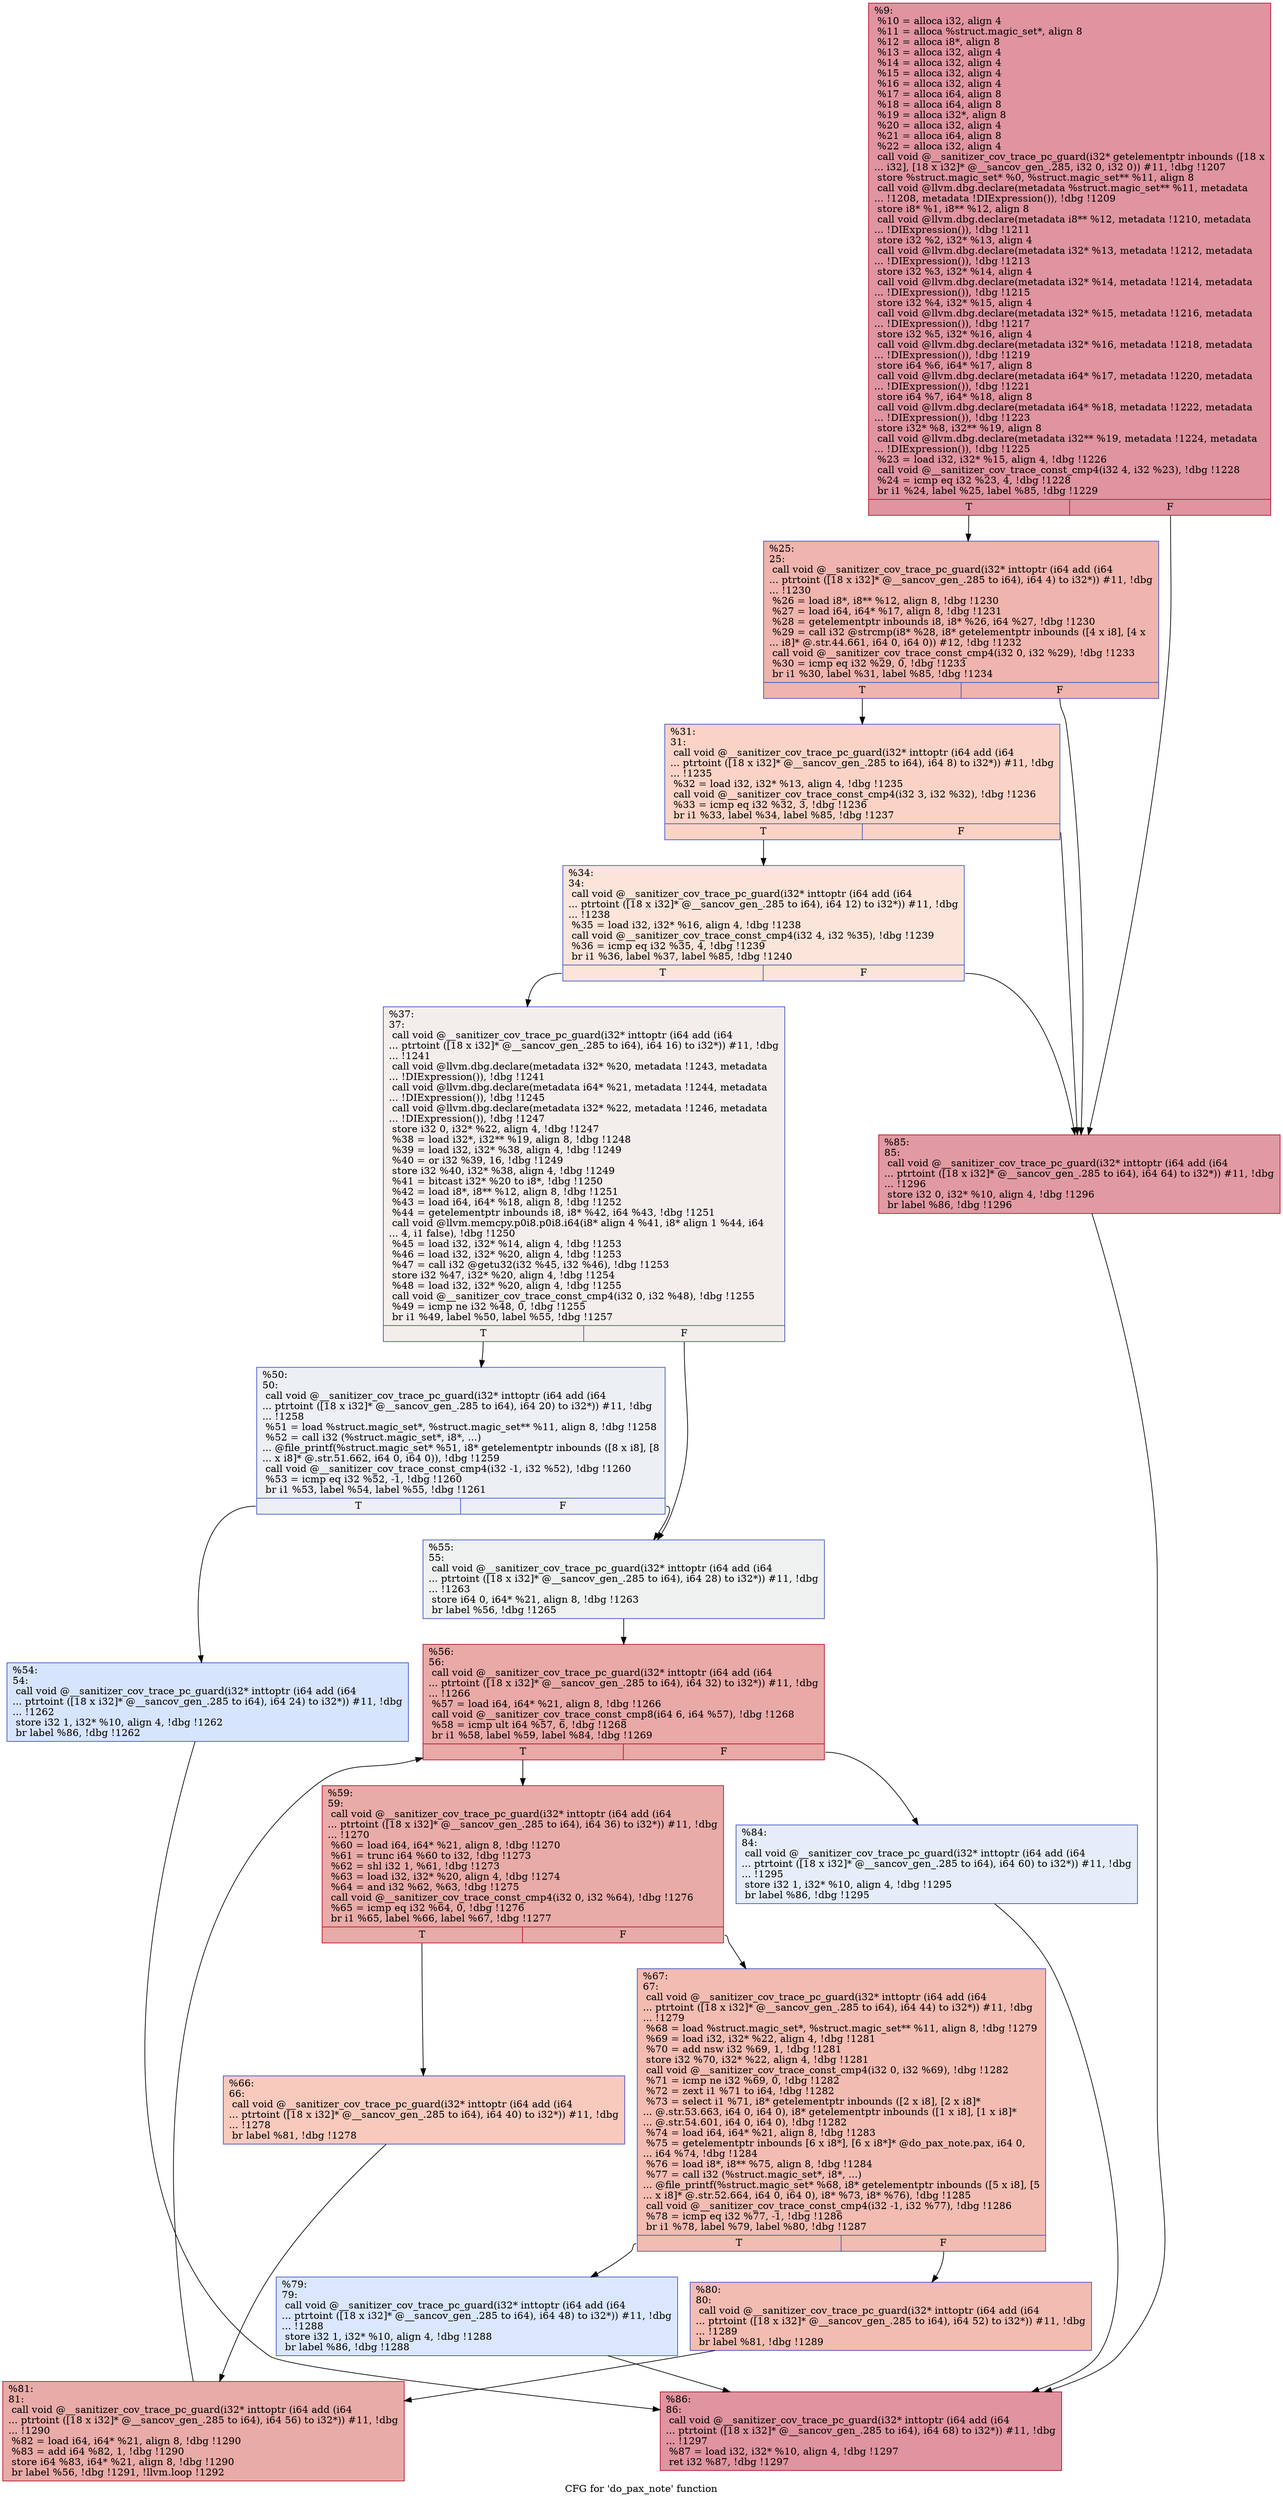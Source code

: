 digraph "CFG for 'do_pax_note' function" {
	label="CFG for 'do_pax_note' function";

	Node0x559c5cef6310 [shape=record,color="#b70d28ff", style=filled, fillcolor="#b70d2870",label="{%9:\l  %10 = alloca i32, align 4\l  %11 = alloca %struct.magic_set*, align 8\l  %12 = alloca i8*, align 8\l  %13 = alloca i32, align 4\l  %14 = alloca i32, align 4\l  %15 = alloca i32, align 4\l  %16 = alloca i32, align 4\l  %17 = alloca i64, align 8\l  %18 = alloca i64, align 8\l  %19 = alloca i32*, align 8\l  %20 = alloca i32, align 4\l  %21 = alloca i64, align 8\l  %22 = alloca i32, align 4\l  call void @__sanitizer_cov_trace_pc_guard(i32* getelementptr inbounds ([18 x\l... i32], [18 x i32]* @__sancov_gen_.285, i32 0, i32 0)) #11, !dbg !1207\l  store %struct.magic_set* %0, %struct.magic_set** %11, align 8\l  call void @llvm.dbg.declare(metadata %struct.magic_set** %11, metadata\l... !1208, metadata !DIExpression()), !dbg !1209\l  store i8* %1, i8** %12, align 8\l  call void @llvm.dbg.declare(metadata i8** %12, metadata !1210, metadata\l... !DIExpression()), !dbg !1211\l  store i32 %2, i32* %13, align 4\l  call void @llvm.dbg.declare(metadata i32* %13, metadata !1212, metadata\l... !DIExpression()), !dbg !1213\l  store i32 %3, i32* %14, align 4\l  call void @llvm.dbg.declare(metadata i32* %14, metadata !1214, metadata\l... !DIExpression()), !dbg !1215\l  store i32 %4, i32* %15, align 4\l  call void @llvm.dbg.declare(metadata i32* %15, metadata !1216, metadata\l... !DIExpression()), !dbg !1217\l  store i32 %5, i32* %16, align 4\l  call void @llvm.dbg.declare(metadata i32* %16, metadata !1218, metadata\l... !DIExpression()), !dbg !1219\l  store i64 %6, i64* %17, align 8\l  call void @llvm.dbg.declare(metadata i64* %17, metadata !1220, metadata\l... !DIExpression()), !dbg !1221\l  store i64 %7, i64* %18, align 8\l  call void @llvm.dbg.declare(metadata i64* %18, metadata !1222, metadata\l... !DIExpression()), !dbg !1223\l  store i32* %8, i32** %19, align 8\l  call void @llvm.dbg.declare(metadata i32** %19, metadata !1224, metadata\l... !DIExpression()), !dbg !1225\l  %23 = load i32, i32* %15, align 4, !dbg !1226\l  call void @__sanitizer_cov_trace_const_cmp4(i32 4, i32 %23), !dbg !1228\l  %24 = icmp eq i32 %23, 4, !dbg !1228\l  br i1 %24, label %25, label %85, !dbg !1229\l|{<s0>T|<s1>F}}"];
	Node0x559c5cef6310:s0 -> Node0x559c5cefd770;
	Node0x559c5cef6310:s1 -> Node0x559c5cefdc20;
	Node0x559c5cefd770 [shape=record,color="#3d50c3ff", style=filled, fillcolor="#d8564670",label="{%25:\l25:                                               \l  call void @__sanitizer_cov_trace_pc_guard(i32* inttoptr (i64 add (i64\l... ptrtoint ([18 x i32]* @__sancov_gen_.285 to i64), i64 4) to i32*)) #11, !dbg\l... !1230\l  %26 = load i8*, i8** %12, align 8, !dbg !1230\l  %27 = load i64, i64* %17, align 8, !dbg !1231\l  %28 = getelementptr inbounds i8, i8* %26, i64 %27, !dbg !1230\l  %29 = call i32 @strcmp(i8* %28, i8* getelementptr inbounds ([4 x i8], [4 x\l... i8]* @.str.44.661, i64 0, i64 0)) #12, !dbg !1232\l  call void @__sanitizer_cov_trace_const_cmp4(i32 0, i32 %29), !dbg !1233\l  %30 = icmp eq i32 %29, 0, !dbg !1233\l  br i1 %30, label %31, label %85, !dbg !1234\l|{<s0>T|<s1>F}}"];
	Node0x559c5cefd770:s0 -> Node0x559c5cefd7c0;
	Node0x559c5cefd770:s1 -> Node0x559c5cefdc20;
	Node0x559c5cefd7c0 [shape=record,color="#3d50c3ff", style=filled, fillcolor="#f59c7d70",label="{%31:\l31:                                               \l  call void @__sanitizer_cov_trace_pc_guard(i32* inttoptr (i64 add (i64\l... ptrtoint ([18 x i32]* @__sancov_gen_.285 to i64), i64 8) to i32*)) #11, !dbg\l... !1235\l  %32 = load i32, i32* %13, align 4, !dbg !1235\l  call void @__sanitizer_cov_trace_const_cmp4(i32 3, i32 %32), !dbg !1236\l  %33 = icmp eq i32 %32, 3, !dbg !1236\l  br i1 %33, label %34, label %85, !dbg !1237\l|{<s0>T|<s1>F}}"];
	Node0x559c5cefd7c0:s0 -> Node0x559c5cefd810;
	Node0x559c5cefd7c0:s1 -> Node0x559c5cefdc20;
	Node0x559c5cefd810 [shape=record,color="#3d50c3ff", style=filled, fillcolor="#f5c1a970",label="{%34:\l34:                                               \l  call void @__sanitizer_cov_trace_pc_guard(i32* inttoptr (i64 add (i64\l... ptrtoint ([18 x i32]* @__sancov_gen_.285 to i64), i64 12) to i32*)) #11, !dbg\l... !1238\l  %35 = load i32, i32* %16, align 4, !dbg !1238\l  call void @__sanitizer_cov_trace_const_cmp4(i32 4, i32 %35), !dbg !1239\l  %36 = icmp eq i32 %35, 4, !dbg !1239\l  br i1 %36, label %37, label %85, !dbg !1240\l|{<s0>T|<s1>F}}"];
	Node0x559c5cefd810:s0 -> Node0x559c5cefd860;
	Node0x559c5cefd810:s1 -> Node0x559c5cefdc20;
	Node0x559c5cefd860 [shape=record,color="#3d50c3ff", style=filled, fillcolor="#e5d8d170",label="{%37:\l37:                                               \l  call void @__sanitizer_cov_trace_pc_guard(i32* inttoptr (i64 add (i64\l... ptrtoint ([18 x i32]* @__sancov_gen_.285 to i64), i64 16) to i32*)) #11, !dbg\l... !1241\l  call void @llvm.dbg.declare(metadata i32* %20, metadata !1243, metadata\l... !DIExpression()), !dbg !1241\l  call void @llvm.dbg.declare(metadata i64* %21, metadata !1244, metadata\l... !DIExpression()), !dbg !1245\l  call void @llvm.dbg.declare(metadata i32* %22, metadata !1246, metadata\l... !DIExpression()), !dbg !1247\l  store i32 0, i32* %22, align 4, !dbg !1247\l  %38 = load i32*, i32** %19, align 8, !dbg !1248\l  %39 = load i32, i32* %38, align 4, !dbg !1249\l  %40 = or i32 %39, 16, !dbg !1249\l  store i32 %40, i32* %38, align 4, !dbg !1249\l  %41 = bitcast i32* %20 to i8*, !dbg !1250\l  %42 = load i8*, i8** %12, align 8, !dbg !1251\l  %43 = load i64, i64* %18, align 8, !dbg !1252\l  %44 = getelementptr inbounds i8, i8* %42, i64 %43, !dbg !1251\l  call void @llvm.memcpy.p0i8.p0i8.i64(i8* align 4 %41, i8* align 1 %44, i64\l... 4, i1 false), !dbg !1250\l  %45 = load i32, i32* %14, align 4, !dbg !1253\l  %46 = load i32, i32* %20, align 4, !dbg !1253\l  %47 = call i32 @getu32(i32 %45, i32 %46), !dbg !1253\l  store i32 %47, i32* %20, align 4, !dbg !1254\l  %48 = load i32, i32* %20, align 4, !dbg !1255\l  call void @__sanitizer_cov_trace_const_cmp4(i32 0, i32 %48), !dbg !1255\l  %49 = icmp ne i32 %48, 0, !dbg !1255\l  br i1 %49, label %50, label %55, !dbg !1257\l|{<s0>T|<s1>F}}"];
	Node0x559c5cefd860:s0 -> Node0x559c5cefd8b0;
	Node0x559c5cefd860:s1 -> Node0x559c5cefd950;
	Node0x559c5cefd8b0 [shape=record,color="#3d50c3ff", style=filled, fillcolor="#d4dbe670",label="{%50:\l50:                                               \l  call void @__sanitizer_cov_trace_pc_guard(i32* inttoptr (i64 add (i64\l... ptrtoint ([18 x i32]* @__sancov_gen_.285 to i64), i64 20) to i32*)) #11, !dbg\l... !1258\l  %51 = load %struct.magic_set*, %struct.magic_set** %11, align 8, !dbg !1258\l  %52 = call i32 (%struct.magic_set*, i8*, ...)\l... @file_printf(%struct.magic_set* %51, i8* getelementptr inbounds ([8 x i8], [8\l... x i8]* @.str.51.662, i64 0, i64 0)), !dbg !1259\l  call void @__sanitizer_cov_trace_const_cmp4(i32 -1, i32 %52), !dbg !1260\l  %53 = icmp eq i32 %52, -1, !dbg !1260\l  br i1 %53, label %54, label %55, !dbg !1261\l|{<s0>T|<s1>F}}"];
	Node0x559c5cefd8b0:s0 -> Node0x559c5cefd900;
	Node0x559c5cefd8b0:s1 -> Node0x559c5cefd950;
	Node0x559c5cefd900 [shape=record,color="#3d50c3ff", style=filled, fillcolor="#a5c3fe70",label="{%54:\l54:                                               \l  call void @__sanitizer_cov_trace_pc_guard(i32* inttoptr (i64 add (i64\l... ptrtoint ([18 x i32]* @__sancov_gen_.285 to i64), i64 24) to i32*)) #11, !dbg\l... !1262\l  store i32 1, i32* %10, align 4, !dbg !1262\l  br label %86, !dbg !1262\l}"];
	Node0x559c5cefd900 -> Node0x559c5cefdc70;
	Node0x559c5cefd950 [shape=record,color="#3d50c3ff", style=filled, fillcolor="#dbdcde70",label="{%55:\l55:                                               \l  call void @__sanitizer_cov_trace_pc_guard(i32* inttoptr (i64 add (i64\l... ptrtoint ([18 x i32]* @__sancov_gen_.285 to i64), i64 28) to i32*)) #11, !dbg\l... !1263\l  store i64 0, i64* %21, align 8, !dbg !1263\l  br label %56, !dbg !1265\l}"];
	Node0x559c5cefd950 -> Node0x559c5cefd9a0;
	Node0x559c5cefd9a0 [shape=record,color="#b70d28ff", style=filled, fillcolor="#ca3b3770",label="{%56:\l56:                                               \l  call void @__sanitizer_cov_trace_pc_guard(i32* inttoptr (i64 add (i64\l... ptrtoint ([18 x i32]* @__sancov_gen_.285 to i64), i64 32) to i32*)) #11, !dbg\l... !1266\l  %57 = load i64, i64* %21, align 8, !dbg !1266\l  call void @__sanitizer_cov_trace_const_cmp8(i64 6, i64 %57), !dbg !1268\l  %58 = icmp ult i64 %57, 6, !dbg !1268\l  br i1 %58, label %59, label %84, !dbg !1269\l|{<s0>T|<s1>F}}"];
	Node0x559c5cefd9a0:s0 -> Node0x559c5cefd9f0;
	Node0x559c5cefd9a0:s1 -> Node0x559c5cefdbd0;
	Node0x559c5cefd9f0 [shape=record,color="#b70d28ff", style=filled, fillcolor="#cc403a70",label="{%59:\l59:                                               \l  call void @__sanitizer_cov_trace_pc_guard(i32* inttoptr (i64 add (i64\l... ptrtoint ([18 x i32]* @__sancov_gen_.285 to i64), i64 36) to i32*)) #11, !dbg\l... !1270\l  %60 = load i64, i64* %21, align 8, !dbg !1270\l  %61 = trunc i64 %60 to i32, !dbg !1273\l  %62 = shl i32 1, %61, !dbg !1273\l  %63 = load i32, i32* %20, align 4, !dbg !1274\l  %64 = and i32 %62, %63, !dbg !1275\l  call void @__sanitizer_cov_trace_const_cmp4(i32 0, i32 %64), !dbg !1276\l  %65 = icmp eq i32 %64, 0, !dbg !1276\l  br i1 %65, label %66, label %67, !dbg !1277\l|{<s0>T|<s1>F}}"];
	Node0x559c5cefd9f0:s0 -> Node0x559c5cefda40;
	Node0x559c5cefd9f0:s1 -> Node0x559c5cefda90;
	Node0x559c5cefda40 [shape=record,color="#3d50c3ff", style=filled, fillcolor="#ef886b70",label="{%66:\l66:                                               \l  call void @__sanitizer_cov_trace_pc_guard(i32* inttoptr (i64 add (i64\l... ptrtoint ([18 x i32]* @__sancov_gen_.285 to i64), i64 40) to i32*)) #11, !dbg\l... !1278\l  br label %81, !dbg !1278\l}"];
	Node0x559c5cefda40 -> Node0x559c5cefdb80;
	Node0x559c5cefda90 [shape=record,color="#3d50c3ff", style=filled, fillcolor="#e1675170",label="{%67:\l67:                                               \l  call void @__sanitizer_cov_trace_pc_guard(i32* inttoptr (i64 add (i64\l... ptrtoint ([18 x i32]* @__sancov_gen_.285 to i64), i64 44) to i32*)) #11, !dbg\l... !1279\l  %68 = load %struct.magic_set*, %struct.magic_set** %11, align 8, !dbg !1279\l  %69 = load i32, i32* %22, align 4, !dbg !1281\l  %70 = add nsw i32 %69, 1, !dbg !1281\l  store i32 %70, i32* %22, align 4, !dbg !1281\l  call void @__sanitizer_cov_trace_const_cmp4(i32 0, i32 %69), !dbg !1282\l  %71 = icmp ne i32 %69, 0, !dbg !1282\l  %72 = zext i1 %71 to i64, !dbg !1282\l  %73 = select i1 %71, i8* getelementptr inbounds ([2 x i8], [2 x i8]*\l... @.str.53.663, i64 0, i64 0), i8* getelementptr inbounds ([1 x i8], [1 x i8]*\l... @.str.54.601, i64 0, i64 0), !dbg !1282\l  %74 = load i64, i64* %21, align 8, !dbg !1283\l  %75 = getelementptr inbounds [6 x i8*], [6 x i8*]* @do_pax_note.pax, i64 0,\l... i64 %74, !dbg !1284\l  %76 = load i8*, i8** %75, align 8, !dbg !1284\l  %77 = call i32 (%struct.magic_set*, i8*, ...)\l... @file_printf(%struct.magic_set* %68, i8* getelementptr inbounds ([5 x i8], [5\l... x i8]* @.str.52.664, i64 0, i64 0), i8* %73, i8* %76), !dbg !1285\l  call void @__sanitizer_cov_trace_const_cmp4(i32 -1, i32 %77), !dbg !1286\l  %78 = icmp eq i32 %77, -1, !dbg !1286\l  br i1 %78, label %79, label %80, !dbg !1287\l|{<s0>T|<s1>F}}"];
	Node0x559c5cefda90:s0 -> Node0x559c5cefdae0;
	Node0x559c5cefda90:s1 -> Node0x559c5cefdb30;
	Node0x559c5cefdae0 [shape=record,color="#3d50c3ff", style=filled, fillcolor="#abc8fd70",label="{%79:\l79:                                               \l  call void @__sanitizer_cov_trace_pc_guard(i32* inttoptr (i64 add (i64\l... ptrtoint ([18 x i32]* @__sancov_gen_.285 to i64), i64 48) to i32*)) #11, !dbg\l... !1288\l  store i32 1, i32* %10, align 4, !dbg !1288\l  br label %86, !dbg !1288\l}"];
	Node0x559c5cefdae0 -> Node0x559c5cefdc70;
	Node0x559c5cefdb30 [shape=record,color="#3d50c3ff", style=filled, fillcolor="#e1675170",label="{%80:\l80:                                               \l  call void @__sanitizer_cov_trace_pc_guard(i32* inttoptr (i64 add (i64\l... ptrtoint ([18 x i32]* @__sancov_gen_.285 to i64), i64 52) to i32*)) #11, !dbg\l... !1289\l  br label %81, !dbg !1289\l}"];
	Node0x559c5cefdb30 -> Node0x559c5cefdb80;
	Node0x559c5cefdb80 [shape=record,color="#b70d28ff", style=filled, fillcolor="#cc403a70",label="{%81:\l81:                                               \l  call void @__sanitizer_cov_trace_pc_guard(i32* inttoptr (i64 add (i64\l... ptrtoint ([18 x i32]* @__sancov_gen_.285 to i64), i64 56) to i32*)) #11, !dbg\l... !1290\l  %82 = load i64, i64* %21, align 8, !dbg !1290\l  %83 = add i64 %82, 1, !dbg !1290\l  store i64 %83, i64* %21, align 8, !dbg !1290\l  br label %56, !dbg !1291, !llvm.loop !1292\l}"];
	Node0x559c5cefdb80 -> Node0x559c5cefd9a0;
	Node0x559c5cefdbd0 [shape=record,color="#3d50c3ff", style=filled, fillcolor="#c7d7f070",label="{%84:\l84:                                               \l  call void @__sanitizer_cov_trace_pc_guard(i32* inttoptr (i64 add (i64\l... ptrtoint ([18 x i32]* @__sancov_gen_.285 to i64), i64 60) to i32*)) #11, !dbg\l... !1295\l  store i32 1, i32* %10, align 4, !dbg !1295\l  br label %86, !dbg !1295\l}"];
	Node0x559c5cefdbd0 -> Node0x559c5cefdc70;
	Node0x559c5cefdc20 [shape=record,color="#b70d28ff", style=filled, fillcolor="#bb1b2c70",label="{%85:\l85:                                               \l  call void @__sanitizer_cov_trace_pc_guard(i32* inttoptr (i64 add (i64\l... ptrtoint ([18 x i32]* @__sancov_gen_.285 to i64), i64 64) to i32*)) #11, !dbg\l... !1296\l  store i32 0, i32* %10, align 4, !dbg !1296\l  br label %86, !dbg !1296\l}"];
	Node0x559c5cefdc20 -> Node0x559c5cefdc70;
	Node0x559c5cefdc70 [shape=record,color="#b70d28ff", style=filled, fillcolor="#b70d2870",label="{%86:\l86:                                               \l  call void @__sanitizer_cov_trace_pc_guard(i32* inttoptr (i64 add (i64\l... ptrtoint ([18 x i32]* @__sancov_gen_.285 to i64), i64 68) to i32*)) #11, !dbg\l... !1297\l  %87 = load i32, i32* %10, align 4, !dbg !1297\l  ret i32 %87, !dbg !1297\l}"];
}
